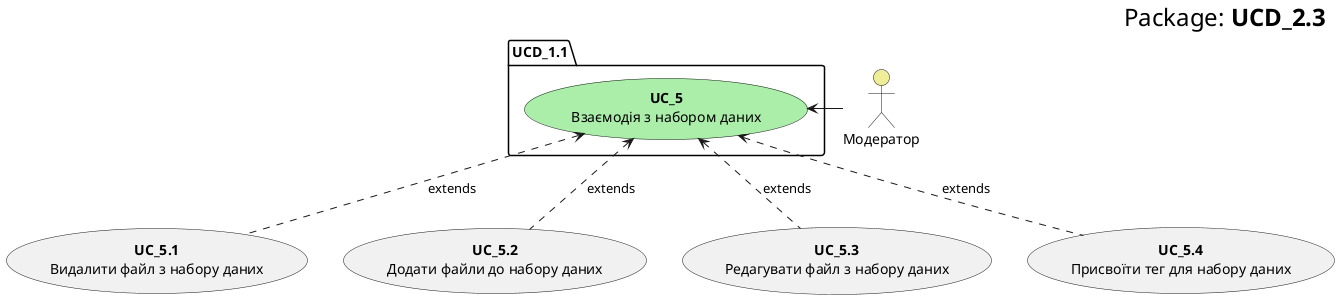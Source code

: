 @startuml
    right header
        <font size=24 color=black>Package:<b> UCD_2.3
    end header

    package UCD_1.1 {
        usecase "<b>UC_5</b>\nВзаємодія з набором даних" as UC_3 #aaeeaa
    }
    
    actor "Модератор" as Admin #eeee99
    Admin -l-> UC_3
    
    usecase "<b>UC_5.1</b>\nВидалити файл з набору даних" as UC_1.1
    usecase "<b>UC_5.2</b>\nДодати файли до набору даних" as UC_1.2
    usecase "<b>UC_5.3</b>\nРедагувати файл з набору даних" as UC_1.3
    usecase "<b>UC_5.4</b>\nПрисвоїти тег для набору даних" as UC_1.4
    
    UC_1.1 .u.> UC_3: extends
    UC_1.2 .u.> UC_3: extends
    UC_1.3 .u.> UC_3: extends
    UC_1.4 .u.> UC_3: extends
    
@enduml
